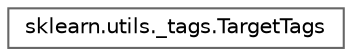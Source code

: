 digraph "Graphical Class Hierarchy"
{
 // LATEX_PDF_SIZE
  bgcolor="transparent";
  edge [fontname=Helvetica,fontsize=10,labelfontname=Helvetica,labelfontsize=10];
  node [fontname=Helvetica,fontsize=10,shape=box,height=0.2,width=0.4];
  rankdir="LR";
  Node0 [id="Node000000",label="sklearn.utils._tags.TargetTags",height=0.2,width=0.4,color="grey40", fillcolor="white", style="filled",URL="$d1/de1/classsklearn_1_1utils_1_1__tags_1_1TargetTags.html",tooltip=" "];
}
